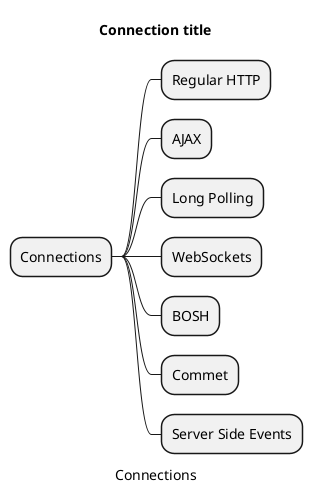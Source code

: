 @startmindmap
'https://plantuml.com/mindmap-diagram


caption Connections
title Connection title

* Connections
** Regular HTTP
** AJAX
** Long Polling
** WebSockets
** BOSH
** Commet
** Server Side Events

@endmindmap
